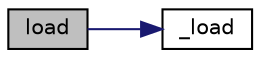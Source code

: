 digraph "load"
{
  edge [fontname="Helvetica",fontsize="10",labelfontname="Helvetica",labelfontsize="10"];
  node [fontname="Helvetica",fontsize="10",shape=record];
  rankdir="LR";
  Node1 [label="load",height=0.2,width=0.4,color="black", fillcolor="grey75", style="filled" fontcolor="black"];
  Node1 -> Node2 [color="midnightblue",fontsize="10",style="solid",fontname="Helvetica"];
  Node2 [label="_load",height=0.2,width=0.4,color="black", fillcolor="white", style="filled",URL="$classorg_1_1smallfoot_1_1vw4_1_1VirtualWisdom4ClientTool.html#ad9a051ba608e7fcb9adac39bc3946058",tooltip="Open a file. "];
}
